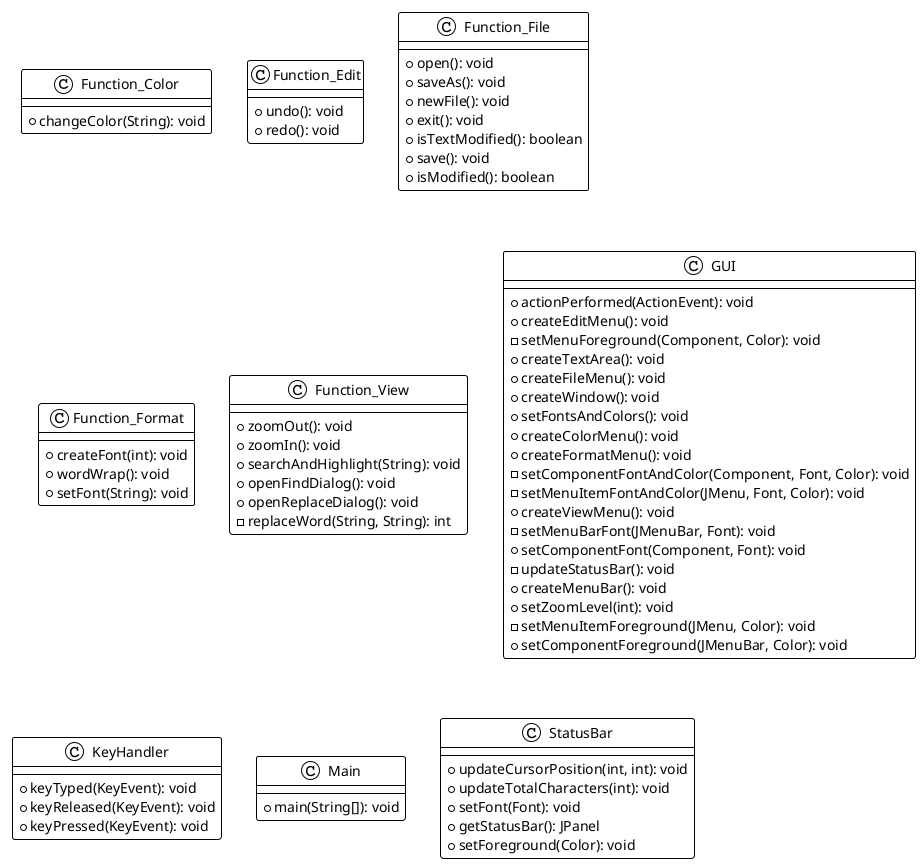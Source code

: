 @startuml

!theme plain
top to bottom direction
skinparam linetype ortho

class Function_Color {
  + changeColor(String): void
}
class Function_Edit {
  + undo(): void
  + redo(): void
}
class Function_File {
  + open(): void
  + saveAs(): void
  + newFile(): void
  + exit(): void
  + isTextModified(): boolean
  + save(): void
  + isModified(): boolean
}
class Function_Format {
  + createFont(int): void
  + wordWrap(): void
  + setFont(String): void
}
class Function_View {
  + zoomOut(): void
  + zoomIn(): void
  + searchAndHighlight(String): void
  + openFindDialog(): void
  + openReplaceDialog(): void
  - replaceWord(String, String): int
}
class GUI {
  + actionPerformed(ActionEvent): void
  + createEditMenu(): void
  - setMenuForeground(Component, Color): void
  + createTextArea(): void
  + createFileMenu(): void
  + createWindow(): void
  + setFontsAndColors(): void
  + createColorMenu(): void
  + createFormatMenu(): void
  - setComponentFontAndColor(Component, Font, Color): void
  - setMenuItemFontAndColor(JMenu, Font, Color): void
  + createViewMenu(): void
  - setMenuBarFont(JMenuBar, Font): void
  + setComponentFont(Component, Font): void
  - updateStatusBar(): void
  + createMenuBar(): void
  + setZoomLevel(int): void
  - setMenuItemForeground(JMenu, Color): void
  + setComponentForeground(JMenuBar, Color): void
}
class KeyHandler {
  + keyTyped(KeyEvent): void
  + keyReleased(KeyEvent): void
  + keyPressed(KeyEvent): void
}
class Main {
  + main(String[]): void
}
class StatusBar {
  + updateCursorPosition(int, int): void
  + updateTotalCharacters(int): void
  + setFont(Font): void
  + getStatusBar(): JPanel
  + setForeground(Color): void
}

@enduml

